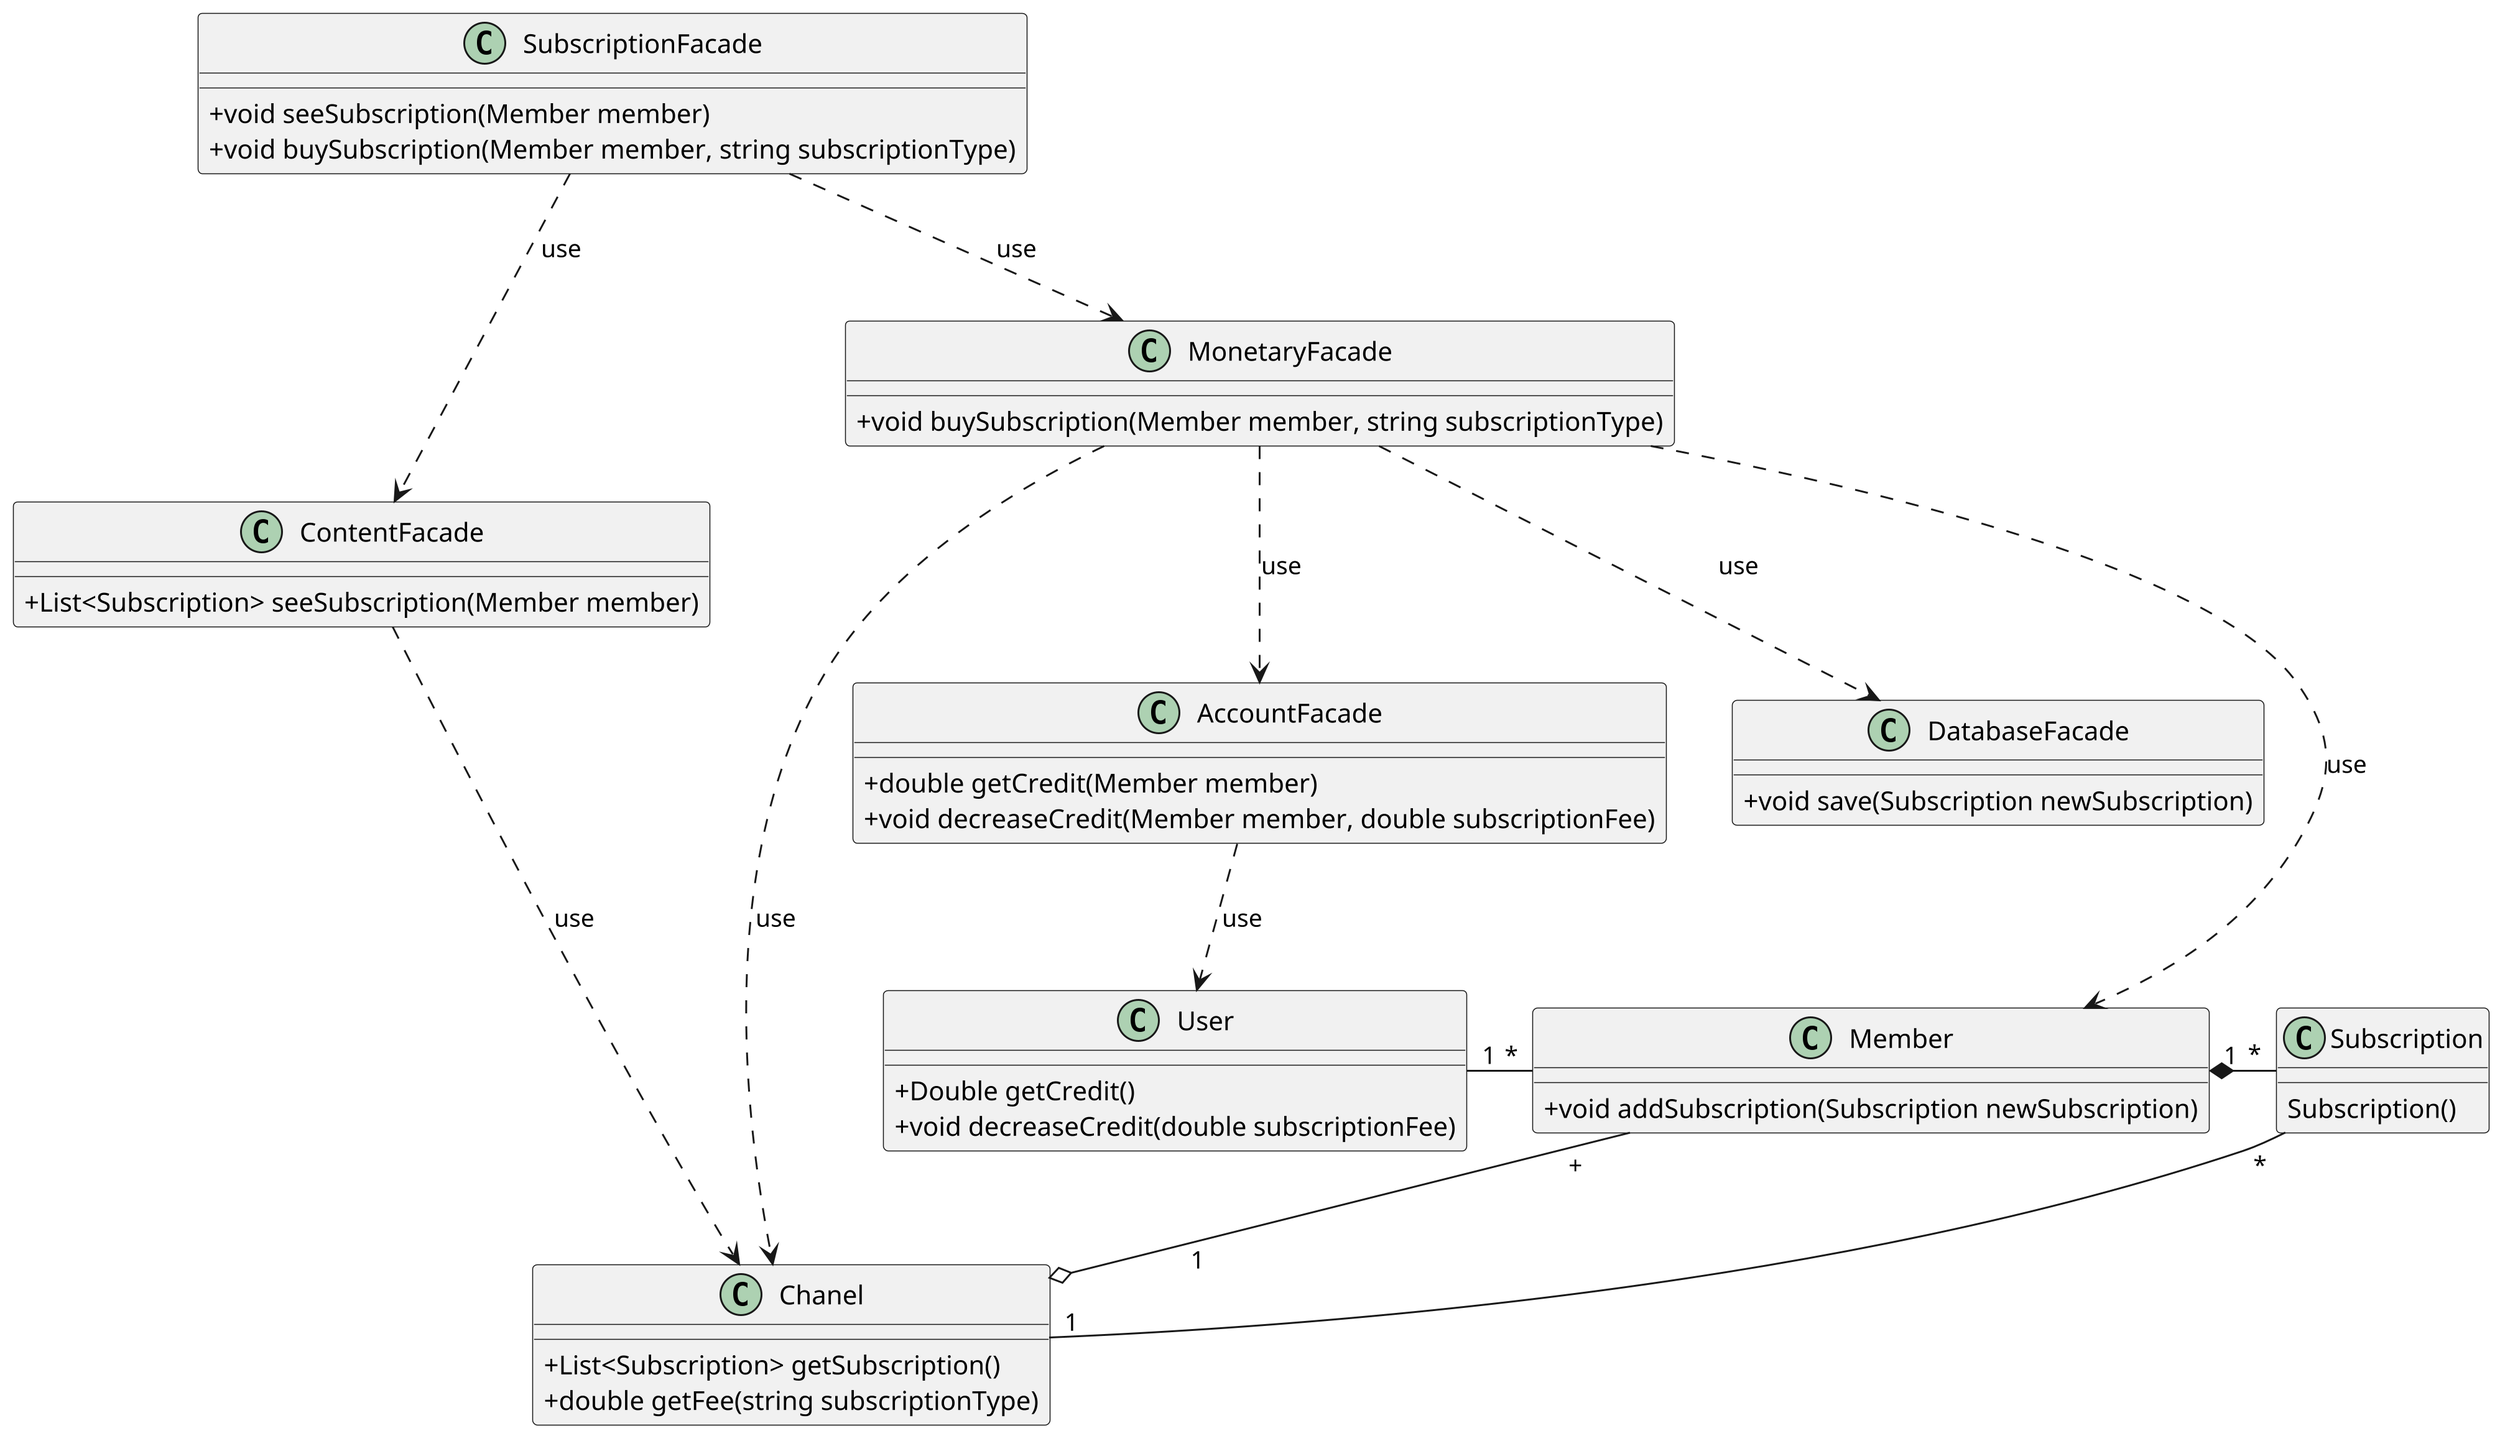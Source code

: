 @startuml buy_subscription

scale 3
skinparam DefaultFontName B Nazanin
skinparam ArrowMessageAlignment right
skinparam classAttributeIconSize 0

class "Subscription" as subscription {
    Subscription()
}

class "Chanel" as chanel {
    +List<Subscription> getSubscription()
    +double getFee(string subscriptionType)
}

class "Member" as member {
    +void addSubscription(Subscription newSubscription)
}

class "User" as user {
    +Double getCredit()
    +void decreaseCredit(double subscriptionFee)
}

class "ContentFacade" {
    +List<Subscription> seeSubscription(Member member)
}

class "AccountFacade" {
    +double getCredit(Member member)
    +void decreaseCredit(Member member, double subscriptionFee)
}

class "MonetaryFacade" {
    +void buySubscription(Member member, string subscriptionType)
}

class "DatabaseFacade" {
    +void save(Subscription newSubscription)
}

class "SubscriptionFacade" {
    +void seeSubscription(Member member)
    +void buySubscription(Member member, string subscriptionType)
}

chanel "                    1" o-up- "+" member
subscription "              *" -down- "1" chanel
member "1" *-right- "*" subscription
member "*" -left- "1" user
MonetaryFacade  ..>  AccountFacade :use
SubscriptionFacade  ..>  ContentFacade :use
SubscriptionFacade ..>  MonetaryFacade :use
MonetaryFacade ..>  DatabaseFacade :use
ContentFacade .>  chanel :use
AccountFacade ..>  user :use
MonetaryFacade .>  chanel :use
MonetaryFacade .>  member :use
@enduml
